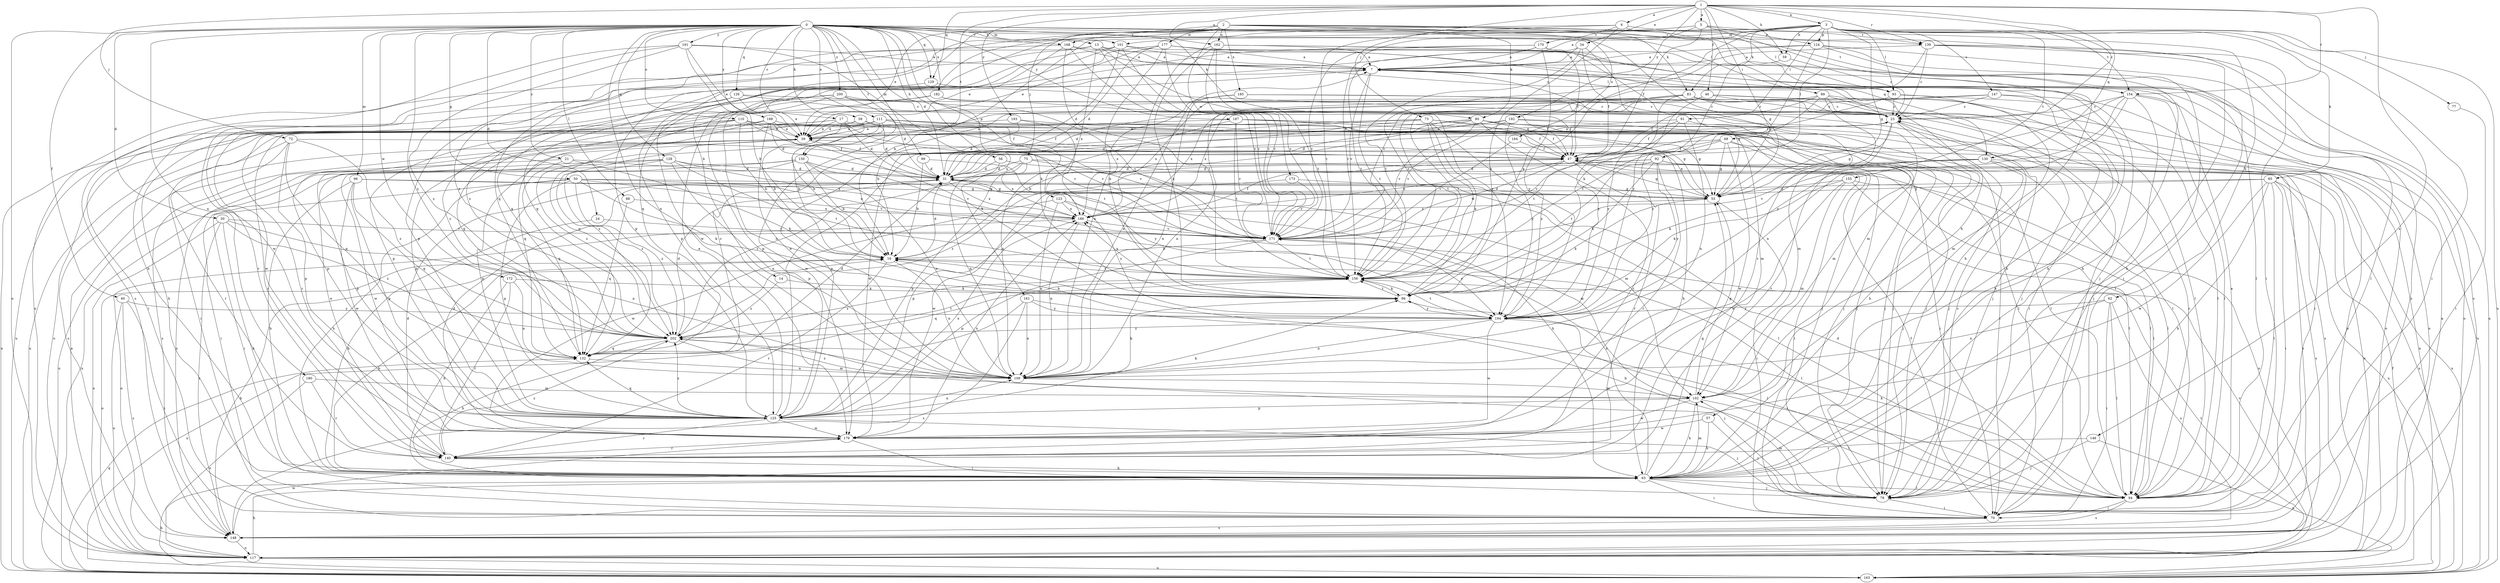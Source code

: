 strict digraph  {
0;
1;
2;
3;
5;
6;
7;
13;
14;
16;
17;
21;
23;
24;
30;
31;
34;
39;
40;
46;
47;
50;
55;
56;
57;
58;
59;
62;
63;
68;
70;
72;
73;
75;
77;
78;
80;
83;
85;
86;
88;
89;
91;
92;
93;
94;
96;
99;
101;
102;
109;
110;
111;
117;
123;
124;
125;
126;
128;
129;
130;
132;
139;
140;
146;
147;
148;
150;
154;
155;
156;
161;
162;
163;
168;
170;
171;
172;
173;
177;
179;
180;
182;
184;
185;
186;
187;
188;
191;
192;
193;
194;
200;
202;
0 -> 13  [label=b];
0 -> 17  [label=c];
0 -> 21  [label=c];
0 -> 24  [label=d];
0 -> 30  [label=d];
0 -> 31  [label=d];
0 -> 40  [label=f];
0 -> 50  [label=g];
0 -> 55  [label=g];
0 -> 56  [label=h];
0 -> 57  [label=h];
0 -> 58  [label=h];
0 -> 80  [label=k];
0 -> 88  [label=l];
0 -> 89  [label=l];
0 -> 96  [label=m];
0 -> 99  [label=m];
0 -> 101  [label=m];
0 -> 109  [label=n];
0 -> 110  [label=o];
0 -> 111  [label=o];
0 -> 117  [label=o];
0 -> 123  [label=p];
0 -> 126  [label=q];
0 -> 128  [label=q];
0 -> 129  [label=q];
0 -> 139  [label=r];
0 -> 150  [label=t];
0 -> 161  [label=u];
0 -> 168  [label=v];
0 -> 172  [label=w];
0 -> 180  [label=x];
0 -> 182  [label=x];
0 -> 187  [label=y];
0 -> 188  [label=y];
0 -> 191  [label=y];
0 -> 200  [label=z];
0 -> 202  [label=z];
1 -> 3  [label=a];
1 -> 5  [label=a];
1 -> 6  [label=a];
1 -> 23  [label=c];
1 -> 34  [label=e];
1 -> 46  [label=f];
1 -> 59  [label=h];
1 -> 68  [label=i];
1 -> 72  [label=j];
1 -> 73  [label=j];
1 -> 129  [label=q];
1 -> 130  [label=q];
1 -> 139  [label=r];
1 -> 146  [label=s];
1 -> 150  [label=t];
1 -> 154  [label=t];
1 -> 162  [label=u];
1 -> 192  [label=y];
1 -> 193  [label=y];
2 -> 14  [label=b];
2 -> 39  [label=e];
2 -> 70  [label=i];
2 -> 75  [label=j];
2 -> 80  [label=k];
2 -> 83  [label=k];
2 -> 130  [label=q];
2 -> 154  [label=t];
2 -> 162  [label=u];
2 -> 168  [label=v];
2 -> 173  [label=w];
2 -> 177  [label=w];
2 -> 184  [label=x];
2 -> 185  [label=x];
3 -> 7  [label=a];
3 -> 16  [label=b];
3 -> 55  [label=g];
3 -> 59  [label=h];
3 -> 70  [label=i];
3 -> 77  [label=j];
3 -> 83  [label=k];
3 -> 85  [label=k];
3 -> 86  [label=k];
3 -> 91  [label=l];
3 -> 92  [label=l];
3 -> 93  [label=l];
3 -> 101  [label=m];
3 -> 124  [label=p];
3 -> 147  [label=s];
3 -> 154  [label=t];
3 -> 155  [label=t];
3 -> 163  [label=u];
3 -> 202  [label=z];
5 -> 47  [label=f];
5 -> 62  [label=h];
5 -> 63  [label=h];
5 -> 124  [label=p];
5 -> 125  [label=p];
5 -> 156  [label=t];
5 -> 179  [label=w];
6 -> 86  [label=k];
6 -> 93  [label=l];
6 -> 132  [label=q];
6 -> 139  [label=r];
6 -> 156  [label=t];
6 -> 170  [label=v];
7 -> 93  [label=l];
7 -> 102  [label=m];
7 -> 117  [label=o];
7 -> 125  [label=p];
7 -> 156  [label=t];
7 -> 171  [label=v];
13 -> 7  [label=a];
13 -> 23  [label=c];
13 -> 117  [label=o];
13 -> 171  [label=v];
13 -> 179  [label=w];
13 -> 186  [label=x];
13 -> 194  [label=y];
14 -> 86  [label=k];
14 -> 202  [label=z];
16 -> 31  [label=d];
16 -> 94  [label=l];
16 -> 109  [label=n];
16 -> 117  [label=o];
16 -> 140  [label=r];
16 -> 156  [label=t];
17 -> 16  [label=b];
17 -> 31  [label=d];
17 -> 39  [label=e];
17 -> 55  [label=g];
17 -> 117  [label=o];
17 -> 163  [label=u];
17 -> 171  [label=v];
21 -> 31  [label=d];
21 -> 86  [label=k];
21 -> 132  [label=q];
21 -> 163  [label=u];
23 -> 39  [label=e];
23 -> 55  [label=g];
23 -> 63  [label=h];
23 -> 78  [label=j];
23 -> 140  [label=r];
24 -> 63  [label=h];
24 -> 171  [label=v];
30 -> 63  [label=h];
30 -> 109  [label=n];
30 -> 117  [label=o];
30 -> 148  [label=s];
30 -> 171  [label=v];
30 -> 202  [label=z];
31 -> 55  [label=g];
31 -> 63  [label=h];
31 -> 186  [label=x];
34 -> 7  [label=a];
34 -> 47  [label=f];
34 -> 55  [label=g];
34 -> 132  [label=q];
34 -> 156  [label=t];
39 -> 47  [label=f];
39 -> 117  [label=o];
39 -> 125  [label=p];
39 -> 148  [label=s];
39 -> 202  [label=z];
40 -> 70  [label=i];
40 -> 117  [label=o];
40 -> 148  [label=s];
40 -> 194  [label=y];
46 -> 23  [label=c];
46 -> 31  [label=d];
46 -> 117  [label=o];
46 -> 156  [label=t];
46 -> 163  [label=u];
46 -> 186  [label=x];
46 -> 194  [label=y];
47 -> 31  [label=d];
47 -> 55  [label=g];
47 -> 94  [label=l];
47 -> 140  [label=r];
47 -> 171  [label=v];
47 -> 186  [label=x];
50 -> 55  [label=g];
50 -> 63  [label=h];
50 -> 70  [label=i];
50 -> 86  [label=k];
50 -> 125  [label=p];
50 -> 171  [label=v];
50 -> 186  [label=x];
50 -> 202  [label=z];
55 -> 31  [label=d];
55 -> 39  [label=e];
55 -> 70  [label=i];
55 -> 86  [label=k];
55 -> 186  [label=x];
56 -> 31  [label=d];
56 -> 70  [label=i];
56 -> 109  [label=n];
57 -> 63  [label=h];
57 -> 78  [label=j];
57 -> 179  [label=w];
58 -> 16  [label=b];
58 -> 31  [label=d];
58 -> 39  [label=e];
58 -> 47  [label=f];
58 -> 140  [label=r];
59 -> 23  [label=c];
59 -> 86  [label=k];
62 -> 70  [label=i];
62 -> 94  [label=l];
62 -> 109  [label=n];
62 -> 148  [label=s];
62 -> 194  [label=y];
63 -> 16  [label=b];
63 -> 55  [label=g];
63 -> 70  [label=i];
63 -> 78  [label=j];
63 -> 94  [label=l];
63 -> 102  [label=m];
63 -> 186  [label=x];
68 -> 47  [label=f];
68 -> 55  [label=g];
68 -> 70  [label=i];
68 -> 125  [label=p];
68 -> 148  [label=s];
68 -> 171  [label=v];
68 -> 179  [label=w];
70 -> 47  [label=f];
70 -> 148  [label=s];
72 -> 47  [label=f];
72 -> 125  [label=p];
72 -> 132  [label=q];
72 -> 140  [label=r];
72 -> 148  [label=s];
72 -> 202  [label=z];
73 -> 31  [label=d];
73 -> 39  [label=e];
73 -> 47  [label=f];
73 -> 70  [label=i];
73 -> 86  [label=k];
73 -> 125  [label=p];
73 -> 156  [label=t];
73 -> 194  [label=y];
75 -> 31  [label=d];
75 -> 94  [label=l];
75 -> 102  [label=m];
75 -> 125  [label=p];
75 -> 186  [label=x];
75 -> 202  [label=z];
77 -> 70  [label=i];
78 -> 16  [label=b];
78 -> 23  [label=c];
78 -> 70  [label=i];
78 -> 102  [label=m];
80 -> 16  [label=b];
80 -> 39  [label=e];
80 -> 47  [label=f];
80 -> 102  [label=m];
80 -> 140  [label=r];
80 -> 163  [label=u];
80 -> 171  [label=v];
80 -> 179  [label=w];
83 -> 23  [label=c];
83 -> 70  [label=i];
83 -> 78  [label=j];
83 -> 109  [label=n];
83 -> 117  [label=o];
83 -> 132  [label=q];
83 -> 156  [label=t];
83 -> 186  [label=x];
83 -> 194  [label=y];
85 -> 55  [label=g];
85 -> 63  [label=h];
85 -> 70  [label=i];
85 -> 94  [label=l];
85 -> 125  [label=p];
85 -> 148  [label=s];
85 -> 163  [label=u];
85 -> 179  [label=w];
86 -> 156  [label=t];
86 -> 194  [label=y];
88 -> 132  [label=q];
88 -> 186  [label=x];
89 -> 23  [label=c];
89 -> 47  [label=f];
89 -> 70  [label=i];
89 -> 94  [label=l];
89 -> 102  [label=m];
89 -> 179  [label=w];
89 -> 194  [label=y];
91 -> 39  [label=e];
91 -> 47  [label=f];
91 -> 78  [label=j];
91 -> 109  [label=n];
91 -> 156  [label=t];
92 -> 31  [label=d];
92 -> 86  [label=k];
92 -> 117  [label=o];
92 -> 140  [label=r];
92 -> 148  [label=s];
92 -> 156  [label=t];
92 -> 163  [label=u];
92 -> 194  [label=y];
92 -> 202  [label=z];
93 -> 23  [label=c];
93 -> 47  [label=f];
93 -> 94  [label=l];
93 -> 102  [label=m];
94 -> 7  [label=a];
94 -> 23  [label=c];
94 -> 31  [label=d];
94 -> 70  [label=i];
94 -> 86  [label=k];
94 -> 148  [label=s];
96 -> 55  [label=g];
96 -> 63  [label=h];
96 -> 94  [label=l];
96 -> 125  [label=p];
96 -> 132  [label=q];
96 -> 179  [label=w];
99 -> 16  [label=b];
99 -> 31  [label=d];
99 -> 194  [label=y];
101 -> 7  [label=a];
101 -> 31  [label=d];
101 -> 125  [label=p];
101 -> 148  [label=s];
101 -> 171  [label=v];
101 -> 202  [label=z];
102 -> 55  [label=g];
102 -> 63  [label=h];
102 -> 94  [label=l];
102 -> 125  [label=p];
102 -> 179  [label=w];
109 -> 7  [label=a];
109 -> 86  [label=k];
109 -> 102  [label=m];
109 -> 202  [label=z];
110 -> 16  [label=b];
110 -> 39  [label=e];
110 -> 55  [label=g];
110 -> 63  [label=h];
110 -> 94  [label=l];
110 -> 125  [label=p];
110 -> 140  [label=r];
110 -> 171  [label=v];
111 -> 16  [label=b];
111 -> 39  [label=e];
111 -> 47  [label=f];
111 -> 70  [label=i];
111 -> 78  [label=j];
111 -> 94  [label=l];
111 -> 163  [label=u];
111 -> 171  [label=v];
111 -> 202  [label=z];
117 -> 7  [label=a];
117 -> 63  [label=h];
117 -> 156  [label=t];
117 -> 163  [label=u];
117 -> 171  [label=v];
123 -> 102  [label=m];
123 -> 109  [label=n];
123 -> 179  [label=w];
123 -> 186  [label=x];
123 -> 194  [label=y];
124 -> 7  [label=a];
124 -> 63  [label=h];
124 -> 70  [label=i];
124 -> 94  [label=l];
124 -> 156  [label=t];
124 -> 194  [label=y];
125 -> 7  [label=a];
125 -> 78  [label=j];
125 -> 86  [label=k];
125 -> 109  [label=n];
125 -> 132  [label=q];
125 -> 140  [label=r];
125 -> 179  [label=w];
125 -> 186  [label=x];
125 -> 202  [label=z];
126 -> 23  [label=c];
126 -> 39  [label=e];
126 -> 47  [label=f];
126 -> 179  [label=w];
126 -> 202  [label=z];
128 -> 31  [label=d];
128 -> 109  [label=n];
128 -> 125  [label=p];
128 -> 148  [label=s];
128 -> 156  [label=t];
128 -> 186  [label=x];
128 -> 202  [label=z];
129 -> 55  [label=g];
129 -> 140  [label=r];
130 -> 31  [label=d];
130 -> 78  [label=j];
130 -> 86  [label=k];
130 -> 94  [label=l];
130 -> 163  [label=u];
130 -> 171  [label=v];
132 -> 23  [label=c];
132 -> 31  [label=d];
132 -> 109  [label=n];
139 -> 7  [label=a];
139 -> 23  [label=c];
139 -> 63  [label=h];
139 -> 148  [label=s];
139 -> 163  [label=u];
139 -> 171  [label=v];
140 -> 31  [label=d];
140 -> 39  [label=e];
140 -> 63  [label=h];
140 -> 202  [label=z];
146 -> 78  [label=j];
146 -> 140  [label=r];
146 -> 163  [label=u];
147 -> 16  [label=b];
147 -> 23  [label=c];
147 -> 63  [label=h];
147 -> 70  [label=i];
147 -> 186  [label=x];
148 -> 16  [label=b];
148 -> 117  [label=o];
148 -> 179  [label=w];
150 -> 16  [label=b];
150 -> 31  [label=d];
150 -> 70  [label=i];
150 -> 109  [label=n];
150 -> 163  [label=u];
150 -> 171  [label=v];
150 -> 179  [label=w];
154 -> 23  [label=c];
154 -> 78  [label=j];
154 -> 94  [label=l];
154 -> 109  [label=n];
154 -> 117  [label=o];
154 -> 156  [label=t];
154 -> 194  [label=y];
155 -> 55  [label=g];
155 -> 86  [label=k];
155 -> 94  [label=l];
155 -> 102  [label=m];
155 -> 117  [label=o];
155 -> 179  [label=w];
156 -> 86  [label=k];
156 -> 132  [label=q];
156 -> 186  [label=x];
156 -> 202  [label=z];
161 -> 94  [label=l];
161 -> 109  [label=n];
161 -> 148  [label=s];
161 -> 163  [label=u];
161 -> 194  [label=y];
162 -> 7  [label=a];
162 -> 63  [label=h];
162 -> 86  [label=k];
162 -> 109  [label=n];
162 -> 140  [label=r];
162 -> 156  [label=t];
162 -> 171  [label=v];
163 -> 47  [label=f];
163 -> 63  [label=h];
163 -> 132  [label=q];
168 -> 7  [label=a];
168 -> 39  [label=e];
168 -> 78  [label=j];
168 -> 125  [label=p];
168 -> 156  [label=t];
168 -> 171  [label=v];
170 -> 7  [label=a];
170 -> 47  [label=f];
170 -> 78  [label=j];
170 -> 132  [label=q];
170 -> 156  [label=t];
170 -> 171  [label=v];
170 -> 194  [label=y];
171 -> 16  [label=b];
171 -> 125  [label=p];
171 -> 156  [label=t];
171 -> 194  [label=y];
172 -> 63  [label=h];
172 -> 86  [label=k];
172 -> 109  [label=n];
172 -> 140  [label=r];
173 -> 55  [label=g];
173 -> 171  [label=v];
173 -> 179  [label=w];
177 -> 7  [label=a];
177 -> 31  [label=d];
177 -> 39  [label=e];
177 -> 63  [label=h];
177 -> 86  [label=k];
177 -> 94  [label=l];
177 -> 132  [label=q];
177 -> 171  [label=v];
179 -> 31  [label=d];
179 -> 78  [label=j];
179 -> 140  [label=r];
179 -> 186  [label=x];
180 -> 102  [label=m];
180 -> 117  [label=o];
180 -> 140  [label=r];
182 -> 23  [label=c];
182 -> 47  [label=f];
182 -> 70  [label=i];
182 -> 132  [label=q];
184 -> 47  [label=f];
184 -> 171  [label=v];
185 -> 23  [label=c];
185 -> 78  [label=j];
185 -> 109  [label=n];
185 -> 186  [label=x];
186 -> 47  [label=f];
186 -> 109  [label=n];
186 -> 117  [label=o];
186 -> 171  [label=v];
187 -> 39  [label=e];
187 -> 63  [label=h];
187 -> 78  [label=j];
187 -> 102  [label=m];
187 -> 109  [label=n];
187 -> 156  [label=t];
187 -> 171  [label=v];
188 -> 31  [label=d];
188 -> 39  [label=e];
188 -> 78  [label=j];
188 -> 86  [label=k];
188 -> 109  [label=n];
188 -> 125  [label=p];
188 -> 132  [label=q];
191 -> 7  [label=a];
191 -> 16  [label=b];
191 -> 39  [label=e];
191 -> 63  [label=h];
191 -> 86  [label=k];
191 -> 148  [label=s];
191 -> 202  [label=z];
192 -> 31  [label=d];
192 -> 39  [label=e];
192 -> 78  [label=j];
192 -> 94  [label=l];
192 -> 171  [label=v];
192 -> 194  [label=y];
193 -> 31  [label=d];
193 -> 39  [label=e];
193 -> 78  [label=j];
193 -> 156  [label=t];
194 -> 16  [label=b];
194 -> 94  [label=l];
194 -> 109  [label=n];
194 -> 156  [label=t];
194 -> 179  [label=w];
194 -> 202  [label=z];
200 -> 23  [label=c];
200 -> 31  [label=d];
200 -> 109  [label=n];
200 -> 125  [label=p];
200 -> 163  [label=u];
200 -> 171  [label=v];
202 -> 31  [label=d];
202 -> 63  [label=h];
202 -> 78  [label=j];
202 -> 102  [label=m];
202 -> 132  [label=q];
202 -> 156  [label=t];
}
